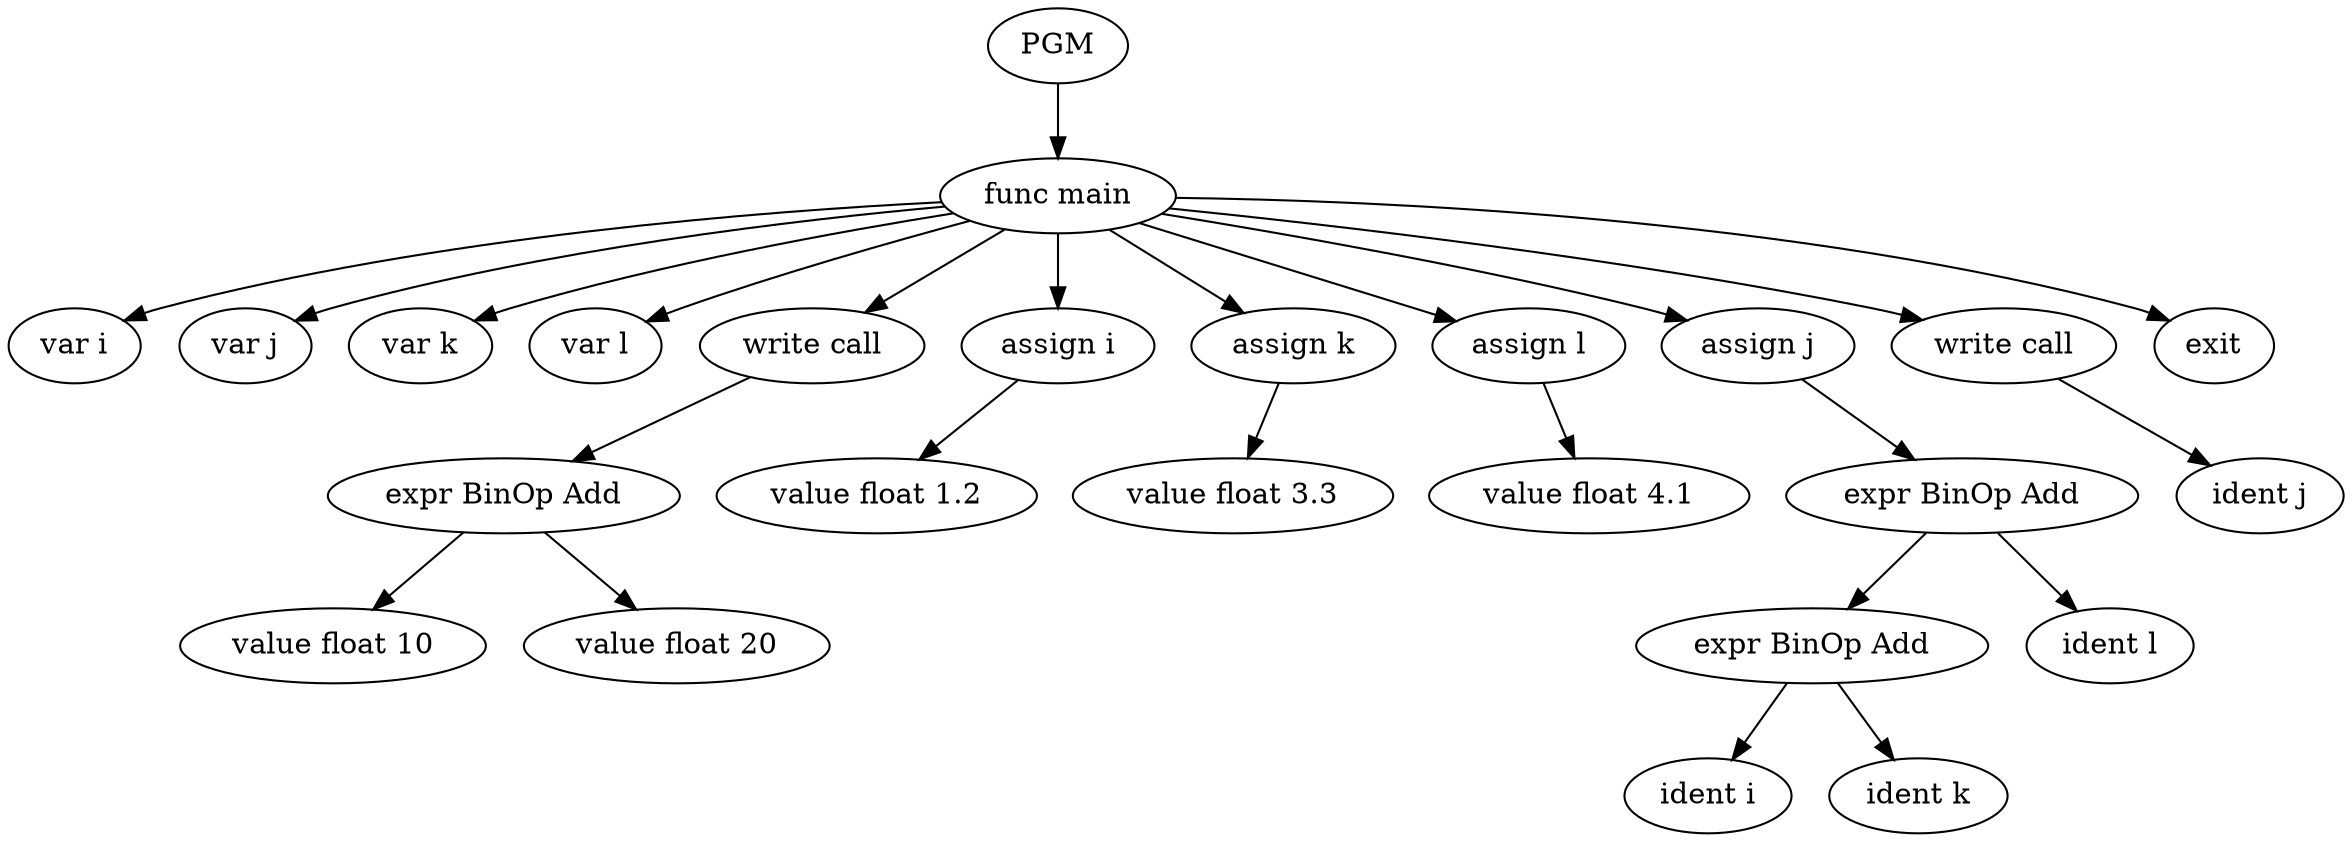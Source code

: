 digraph ast {
0[label = PGM, shape = ellipse]
1[label = "func main", shape = ellipse]
0 -> 1
2[label = "var i", shape = ellipse]
1 -> 2
3[label = "var j", shape = ellipse]
1 -> 3
4[label = "var k", shape = ellipse]
1 -> 4
5[label = "var l", shape = ellipse]
1 -> 5
6[label = "write call", shape = ellipse]
1 -> 6
7[label = "expr BinOp Add", shape = ellipse]
6 -> 7
8[label = "value float 10", shape = ellipse]
7 -> 8
9[label = "value float 20", shape = ellipse]
7 -> 9
10[label = "assign i", shape = ellipse]
1 -> 10
11[label = "value float 1.2", shape = ellipse]
10 -> 11
12[label = "assign k", shape = ellipse]
1 -> 12
13[label = "value float 3.3", shape = ellipse]
12 -> 13
14[label = "assign l", shape = ellipse]
1 -> 14
15[label = "value float 4.1", shape = ellipse]
14 -> 15
16[label = "assign j", shape = ellipse]
1 -> 16
17[label = "expr BinOp Add", shape = ellipse]
16 -> 17
18[label = "expr BinOp Add", shape = ellipse]
17 -> 18
19[label = "ident i", shape = ellipse]
18 -> 19
20[label = "ident k", shape = ellipse]
18 -> 20
21[label = "ident l", shape = ellipse]
17 -> 21
22[label = "write call", shape = ellipse]
1 -> 22
23[label = "ident j", shape = ellipse]
22 -> 23
24[label = "exit", shape = ellipse]
1 -> 24
}